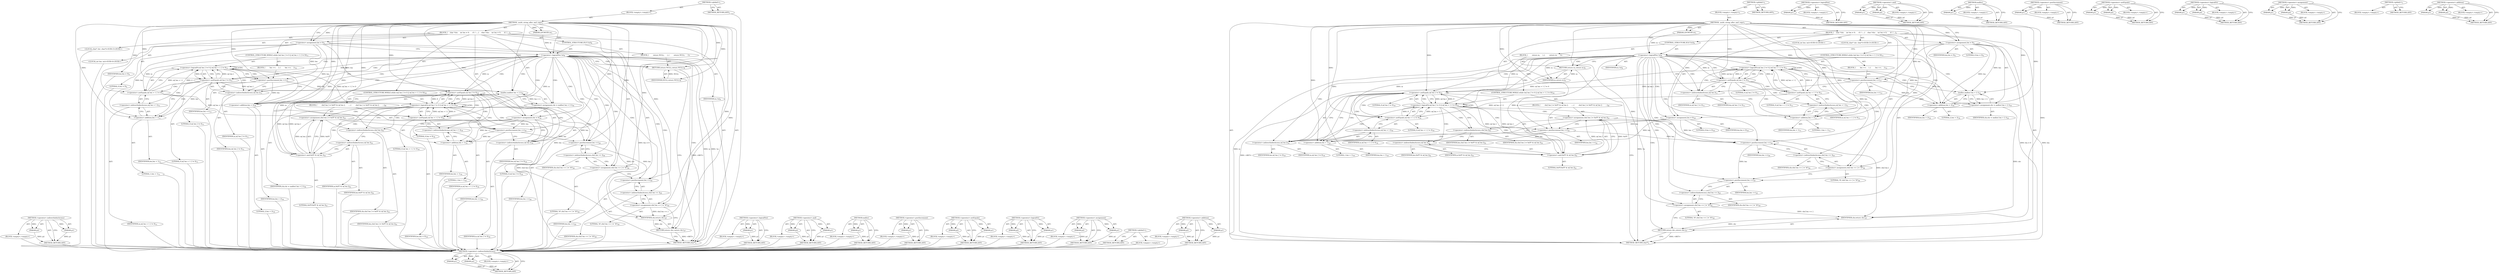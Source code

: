 digraph "&lt;operator&gt;.addition" {
vulnerable_130 [label=<(METHOD,&lt;operator&gt;.indirectIndexAccess)>];
vulnerable_131 [label=<(PARAM,p1)>];
vulnerable_132 [label=<(PARAM,p2)>];
vulnerable_133 [label=<(BLOCK,&lt;empty&gt;,&lt;empty&gt;)>];
vulnerable_134 [label=<(METHOD_RETURN,ANY)>];
vulnerable_6 [label=<(METHOD,&lt;global&gt;)<SUB>1</SUB>>];
vulnerable_7 [label=<(BLOCK,&lt;empty&gt;,&lt;empty&gt;)<SUB>1</SUB>>];
vulnerable_8 [label=<(METHOD,_multi_string_alloc_and_copy)<SUB>1</SUB>>];
vulnerable_9 [label=<(PARAM,LPCWSTR in)<SUB>1</SUB>>];
vulnerable_10 [label=<(BLOCK,{
    char *chr;
    int len = 0;
 
     if ( !...,{
    char *chr;
    int len = 0;
 
     if ( !...)<SUB>2</SUB>>];
vulnerable_11 [label="<(LOCAL,char* chr: char*)<SUB>3</SUB>>"];
vulnerable_12 [label="<(LOCAL,int len: int)<SUB>4</SUB>>"];
vulnerable_13 [label=<(&lt;operator&gt;.assignment,len = 0)<SUB>4</SUB>>];
vulnerable_14 [label=<(IDENTIFIER,len,len = 0)<SUB>4</SUB>>];
vulnerable_15 [label=<(LITERAL,0,len = 0)<SUB>4</SUB>>];
vulnerable_16 [label=<(CONTROL_STRUCTURE,IF,if (!in))<SUB>6</SUB>>];
vulnerable_17 [label=<(&lt;operator&gt;.logicalNot,!in)<SUB>6</SUB>>];
vulnerable_18 [label=<(IDENTIFIER,in,!in)<SUB>6</SUB>>];
vulnerable_19 [label=<(BLOCK,{
        return in;
     },{
        return in;
     })<SUB>7</SUB>>];
vulnerable_20 [label=<(RETURN,return in;,return in;)<SUB>8</SUB>>];
vulnerable_21 [label=<(IDENTIFIER,in,return in;)<SUB>8</SUB>>];
vulnerable_22 [label=<(CONTROL_STRUCTURE,WHILE,while (in[ len ] != 0 || in[ len + 1 ] != 0))<SUB>11</SUB>>];
vulnerable_23 [label=<(&lt;operator&gt;.logicalOr,in[ len ] != 0 || in[ len + 1 ] != 0)<SUB>11</SUB>>];
vulnerable_24 [label=<(&lt;operator&gt;.notEquals,in[ len ] != 0)<SUB>11</SUB>>];
vulnerable_25 [label=<(&lt;operator&gt;.indirectIndexAccess,in[ len ])<SUB>11</SUB>>];
vulnerable_26 [label=<(IDENTIFIER,in,in[ len ] != 0)<SUB>11</SUB>>];
vulnerable_27 [label=<(IDENTIFIER,len,in[ len ] != 0)<SUB>11</SUB>>];
vulnerable_28 [label=<(LITERAL,0,in[ len ] != 0)<SUB>11</SUB>>];
vulnerable_29 [label=<(&lt;operator&gt;.notEquals,in[ len + 1 ] != 0)<SUB>11</SUB>>];
vulnerable_30 [label=<(&lt;operator&gt;.indirectIndexAccess,in[ len + 1 ])<SUB>11</SUB>>];
vulnerable_31 [label=<(IDENTIFIER,in,in[ len + 1 ] != 0)<SUB>11</SUB>>];
vulnerable_32 [label=<(&lt;operator&gt;.addition,len + 1)<SUB>11</SUB>>];
vulnerable_33 [label=<(IDENTIFIER,len,len + 1)<SUB>11</SUB>>];
vulnerable_34 [label=<(LITERAL,1,len + 1)<SUB>11</SUB>>];
vulnerable_35 [label=<(LITERAL,0,in[ len + 1 ] != 0)<SUB>11</SUB>>];
vulnerable_36 [label=<(BLOCK,{
        len ++;
    },{
        len ++;
    })<SUB>12</SUB>>];
vulnerable_37 [label=<(&lt;operator&gt;.postIncrement,len ++)<SUB>13</SUB>>];
vulnerable_38 [label=<(IDENTIFIER,len,len ++)<SUB>13</SUB>>];
vulnerable_39 [label=<(&lt;operator&gt;.assignment,chr = malloc( len + 2 ))<SUB>16</SUB>>];
vulnerable_40 [label=<(IDENTIFIER,chr,chr = malloc( len + 2 ))<SUB>16</SUB>>];
vulnerable_41 [label=<(malloc,malloc( len + 2 ))<SUB>16</SUB>>];
vulnerable_42 [label=<(&lt;operator&gt;.addition,len + 2)<SUB>16</SUB>>];
vulnerable_43 [label=<(IDENTIFIER,len,len + 2)<SUB>16</SUB>>];
vulnerable_44 [label=<(LITERAL,2,len + 2)<SUB>16</SUB>>];
vulnerable_45 [label=<(&lt;operator&gt;.assignment,len = 0)<SUB>18</SUB>>];
vulnerable_46 [label=<(IDENTIFIER,len,len = 0)<SUB>18</SUB>>];
vulnerable_47 [label=<(LITERAL,0,len = 0)<SUB>18</SUB>>];
vulnerable_48 [label=<(CONTROL_STRUCTURE,WHILE,while (in[ len ] != 0 || in[ len + 1 ] != 0))<SUB>19</SUB>>];
vulnerable_49 [label=<(&lt;operator&gt;.logicalOr,in[ len ] != 0 || in[ len + 1 ] != 0)<SUB>19</SUB>>];
vulnerable_50 [label=<(&lt;operator&gt;.notEquals,in[ len ] != 0)<SUB>19</SUB>>];
vulnerable_51 [label=<(&lt;operator&gt;.indirectIndexAccess,in[ len ])<SUB>19</SUB>>];
vulnerable_52 [label=<(IDENTIFIER,in,in[ len ] != 0)<SUB>19</SUB>>];
vulnerable_53 [label=<(IDENTIFIER,len,in[ len ] != 0)<SUB>19</SUB>>];
vulnerable_54 [label=<(LITERAL,0,in[ len ] != 0)<SUB>19</SUB>>];
vulnerable_55 [label=<(&lt;operator&gt;.notEquals,in[ len + 1 ] != 0)<SUB>19</SUB>>];
vulnerable_56 [label=<(&lt;operator&gt;.indirectIndexAccess,in[ len + 1 ])<SUB>19</SUB>>];
vulnerable_57 [label=<(IDENTIFIER,in,in[ len + 1 ] != 0)<SUB>19</SUB>>];
vulnerable_58 [label=<(&lt;operator&gt;.addition,len + 1)<SUB>19</SUB>>];
vulnerable_59 [label=<(IDENTIFIER,len,len + 1)<SUB>19</SUB>>];
vulnerable_60 [label=<(LITERAL,1,len + 1)<SUB>19</SUB>>];
vulnerable_61 [label=<(LITERAL,0,in[ len + 1 ] != 0)<SUB>19</SUB>>];
vulnerable_62 [label=<(BLOCK,{
        chr[ len ] = 0xFF &amp; in[ len ];
      ...,{
        chr[ len ] = 0xFF &amp; in[ len ];
      ...)<SUB>20</SUB>>];
vulnerable_63 [label=<(&lt;operator&gt;.assignment,chr[ len ] = 0xFF &amp; in[ len ])<SUB>21</SUB>>];
vulnerable_64 [label=<(&lt;operator&gt;.indirectIndexAccess,chr[ len ])<SUB>21</SUB>>];
vulnerable_65 [label=<(IDENTIFIER,chr,chr[ len ] = 0xFF &amp; in[ len ])<SUB>21</SUB>>];
vulnerable_66 [label=<(IDENTIFIER,len,chr[ len ] = 0xFF &amp; in[ len ])<SUB>21</SUB>>];
vulnerable_67 [label=<(&lt;operator&gt;.and,0xFF &amp; in[ len ])<SUB>21</SUB>>];
vulnerable_68 [label=<(LITERAL,0xFF,0xFF &amp; in[ len ])<SUB>21</SUB>>];
vulnerable_69 [label=<(&lt;operator&gt;.indirectIndexAccess,in[ len ])<SUB>21</SUB>>];
vulnerable_70 [label=<(IDENTIFIER,in,0xFF &amp; in[ len ])<SUB>21</SUB>>];
vulnerable_71 [label=<(IDENTIFIER,len,0xFF &amp; in[ len ])<SUB>21</SUB>>];
vulnerable_72 [label=<(&lt;operator&gt;.postIncrement,len ++)<SUB>22</SUB>>];
vulnerable_73 [label=<(IDENTIFIER,len,len ++)<SUB>22</SUB>>];
vulnerable_74 [label=<(&lt;operator&gt;.assignment,chr[ len ++ ] = '\0')<SUB>24</SUB>>];
vulnerable_75 [label=<(&lt;operator&gt;.indirectIndexAccess,chr[ len ++ ])<SUB>24</SUB>>];
vulnerable_76 [label=<(IDENTIFIER,chr,chr[ len ++ ] = '\0')<SUB>24</SUB>>];
vulnerable_77 [label=<(&lt;operator&gt;.postIncrement,len ++)<SUB>24</SUB>>];
vulnerable_78 [label=<(IDENTIFIER,len,len ++)<SUB>24</SUB>>];
vulnerable_79 [label=<(LITERAL,'\0',chr[ len ++ ] = '\0')<SUB>24</SUB>>];
vulnerable_80 [label=<(&lt;operator&gt;.assignment,chr[ len ++ ] = '\0')<SUB>25</SUB>>];
vulnerable_81 [label=<(&lt;operator&gt;.indirectIndexAccess,chr[ len ++ ])<SUB>25</SUB>>];
vulnerable_82 [label=<(IDENTIFIER,chr,chr[ len ++ ] = '\0')<SUB>25</SUB>>];
vulnerable_83 [label=<(&lt;operator&gt;.postIncrement,len ++)<SUB>25</SUB>>];
vulnerable_84 [label=<(IDENTIFIER,len,len ++)<SUB>25</SUB>>];
vulnerable_85 [label=<(LITERAL,'\0',chr[ len ++ ] = '\0')<SUB>25</SUB>>];
vulnerable_86 [label=<(RETURN,return chr;,return chr;)<SUB>27</SUB>>];
vulnerable_87 [label=<(IDENTIFIER,chr,return chr;)<SUB>27</SUB>>];
vulnerable_88 [label=<(METHOD_RETURN,char*)<SUB>1</SUB>>];
vulnerable_90 [label=<(METHOD_RETURN,ANY)<SUB>1</SUB>>];
vulnerable_116 [label=<(METHOD,&lt;operator&gt;.logicalNot)>];
vulnerable_117 [label=<(PARAM,p1)>];
vulnerable_118 [label=<(BLOCK,&lt;empty&gt;,&lt;empty&gt;)>];
vulnerable_119 [label=<(METHOD_RETURN,ANY)>];
vulnerable_148 [label=<(METHOD,&lt;operator&gt;.and)>];
vulnerable_149 [label=<(PARAM,p1)>];
vulnerable_150 [label=<(PARAM,p2)>];
vulnerable_151 [label=<(BLOCK,&lt;empty&gt;,&lt;empty&gt;)>];
vulnerable_152 [label=<(METHOD_RETURN,ANY)>];
vulnerable_144 [label=<(METHOD,malloc)>];
vulnerable_145 [label=<(PARAM,p1)>];
vulnerable_146 [label=<(BLOCK,&lt;empty&gt;,&lt;empty&gt;)>];
vulnerable_147 [label=<(METHOD_RETURN,ANY)>];
vulnerable_140 [label=<(METHOD,&lt;operator&gt;.postIncrement)>];
vulnerable_141 [label=<(PARAM,p1)>];
vulnerable_142 [label=<(BLOCK,&lt;empty&gt;,&lt;empty&gt;)>];
vulnerable_143 [label=<(METHOD_RETURN,ANY)>];
vulnerable_125 [label=<(METHOD,&lt;operator&gt;.notEquals)>];
vulnerable_126 [label=<(PARAM,p1)>];
vulnerable_127 [label=<(PARAM,p2)>];
vulnerable_128 [label=<(BLOCK,&lt;empty&gt;,&lt;empty&gt;)>];
vulnerable_129 [label=<(METHOD_RETURN,ANY)>];
vulnerable_120 [label=<(METHOD,&lt;operator&gt;.logicalOr)>];
vulnerable_121 [label=<(PARAM,p1)>];
vulnerable_122 [label=<(PARAM,p2)>];
vulnerable_123 [label=<(BLOCK,&lt;empty&gt;,&lt;empty&gt;)>];
vulnerable_124 [label=<(METHOD_RETURN,ANY)>];
vulnerable_111 [label=<(METHOD,&lt;operator&gt;.assignment)>];
vulnerable_112 [label=<(PARAM,p1)>];
vulnerable_113 [label=<(PARAM,p2)>];
vulnerable_114 [label=<(BLOCK,&lt;empty&gt;,&lt;empty&gt;)>];
vulnerable_115 [label=<(METHOD_RETURN,ANY)>];
vulnerable_105 [label=<(METHOD,&lt;global&gt;)<SUB>1</SUB>>];
vulnerable_106 [label=<(BLOCK,&lt;empty&gt;,&lt;empty&gt;)>];
vulnerable_107 [label=<(METHOD_RETURN,ANY)>];
vulnerable_135 [label=<(METHOD,&lt;operator&gt;.addition)>];
vulnerable_136 [label=<(PARAM,p1)>];
vulnerable_137 [label=<(PARAM,p2)>];
vulnerable_138 [label=<(BLOCK,&lt;empty&gt;,&lt;empty&gt;)>];
vulnerable_139 [label=<(METHOD_RETURN,ANY)>];
fixed_130 [label=<(METHOD,&lt;operator&gt;.indirectIndexAccess)>];
fixed_131 [label=<(PARAM,p1)>];
fixed_132 [label=<(PARAM,p2)>];
fixed_133 [label=<(BLOCK,&lt;empty&gt;,&lt;empty&gt;)>];
fixed_134 [label=<(METHOD_RETURN,ANY)>];
fixed_6 [label=<(METHOD,&lt;global&gt;)<SUB>1</SUB>>];
fixed_7 [label=<(BLOCK,&lt;empty&gt;,&lt;empty&gt;)<SUB>1</SUB>>];
fixed_8 [label=<(METHOD,_multi_string_alloc_and_copy)<SUB>1</SUB>>];
fixed_9 [label=<(PARAM,LPCWSTR in)<SUB>1</SUB>>];
fixed_10 [label=<(BLOCK,{
    char *chr;
    int len = 0;
 
     if ( !...,{
    char *chr;
    int len = 0;
 
     if ( !...)<SUB>2</SUB>>];
fixed_11 [label="<(LOCAL,char* chr: char*)<SUB>3</SUB>>"];
fixed_12 [label="<(LOCAL,int len: int)<SUB>4</SUB>>"];
fixed_13 [label=<(&lt;operator&gt;.assignment,len = 0)<SUB>4</SUB>>];
fixed_14 [label=<(IDENTIFIER,len,len = 0)<SUB>4</SUB>>];
fixed_15 [label=<(LITERAL,0,len = 0)<SUB>4</SUB>>];
fixed_16 [label=<(CONTROL_STRUCTURE,IF,if (!in))<SUB>6</SUB>>];
fixed_17 [label=<(&lt;operator&gt;.logicalNot,!in)<SUB>6</SUB>>];
fixed_18 [label=<(IDENTIFIER,in,!in)<SUB>6</SUB>>];
fixed_19 [label=<(BLOCK,{
        return NULL;
     },{
        return NULL;
     })<SUB>7</SUB>>];
fixed_20 [label=<(RETURN,return NULL;,return NULL;)<SUB>8</SUB>>];
fixed_21 [label=<(IDENTIFIER,NULL,return NULL;)<SUB>8</SUB>>];
fixed_22 [label=<(CONTROL_STRUCTURE,WHILE,while (in[ len ] != 0 || in[ len + 1 ] != 0))<SUB>11</SUB>>];
fixed_23 [label=<(&lt;operator&gt;.logicalOr,in[ len ] != 0 || in[ len + 1 ] != 0)<SUB>11</SUB>>];
fixed_24 [label=<(&lt;operator&gt;.notEquals,in[ len ] != 0)<SUB>11</SUB>>];
fixed_25 [label=<(&lt;operator&gt;.indirectIndexAccess,in[ len ])<SUB>11</SUB>>];
fixed_26 [label=<(IDENTIFIER,in,in[ len ] != 0)<SUB>11</SUB>>];
fixed_27 [label=<(IDENTIFIER,len,in[ len ] != 0)<SUB>11</SUB>>];
fixed_28 [label=<(LITERAL,0,in[ len ] != 0)<SUB>11</SUB>>];
fixed_29 [label=<(&lt;operator&gt;.notEquals,in[ len + 1 ] != 0)<SUB>11</SUB>>];
fixed_30 [label=<(&lt;operator&gt;.indirectIndexAccess,in[ len + 1 ])<SUB>11</SUB>>];
fixed_31 [label=<(IDENTIFIER,in,in[ len + 1 ] != 0)<SUB>11</SUB>>];
fixed_32 [label=<(&lt;operator&gt;.addition,len + 1)<SUB>11</SUB>>];
fixed_33 [label=<(IDENTIFIER,len,len + 1)<SUB>11</SUB>>];
fixed_34 [label=<(LITERAL,1,len + 1)<SUB>11</SUB>>];
fixed_35 [label=<(LITERAL,0,in[ len + 1 ] != 0)<SUB>11</SUB>>];
fixed_36 [label=<(BLOCK,{
        len ++;
    },{
        len ++;
    })<SUB>12</SUB>>];
fixed_37 [label=<(&lt;operator&gt;.postIncrement,len ++)<SUB>13</SUB>>];
fixed_38 [label=<(IDENTIFIER,len,len ++)<SUB>13</SUB>>];
fixed_39 [label=<(&lt;operator&gt;.assignment,chr = malloc( len + 2 ))<SUB>16</SUB>>];
fixed_40 [label=<(IDENTIFIER,chr,chr = malloc( len + 2 ))<SUB>16</SUB>>];
fixed_41 [label=<(malloc,malloc( len + 2 ))<SUB>16</SUB>>];
fixed_42 [label=<(&lt;operator&gt;.addition,len + 2)<SUB>16</SUB>>];
fixed_43 [label=<(IDENTIFIER,len,len + 2)<SUB>16</SUB>>];
fixed_44 [label=<(LITERAL,2,len + 2)<SUB>16</SUB>>];
fixed_45 [label=<(&lt;operator&gt;.assignment,len = 0)<SUB>18</SUB>>];
fixed_46 [label=<(IDENTIFIER,len,len = 0)<SUB>18</SUB>>];
fixed_47 [label=<(LITERAL,0,len = 0)<SUB>18</SUB>>];
fixed_48 [label=<(CONTROL_STRUCTURE,WHILE,while (in[ len ] != 0 || in[ len + 1 ] != 0))<SUB>19</SUB>>];
fixed_49 [label=<(&lt;operator&gt;.logicalOr,in[ len ] != 0 || in[ len + 1 ] != 0)<SUB>19</SUB>>];
fixed_50 [label=<(&lt;operator&gt;.notEquals,in[ len ] != 0)<SUB>19</SUB>>];
fixed_51 [label=<(&lt;operator&gt;.indirectIndexAccess,in[ len ])<SUB>19</SUB>>];
fixed_52 [label=<(IDENTIFIER,in,in[ len ] != 0)<SUB>19</SUB>>];
fixed_53 [label=<(IDENTIFIER,len,in[ len ] != 0)<SUB>19</SUB>>];
fixed_54 [label=<(LITERAL,0,in[ len ] != 0)<SUB>19</SUB>>];
fixed_55 [label=<(&lt;operator&gt;.notEquals,in[ len + 1 ] != 0)<SUB>19</SUB>>];
fixed_56 [label=<(&lt;operator&gt;.indirectIndexAccess,in[ len + 1 ])<SUB>19</SUB>>];
fixed_57 [label=<(IDENTIFIER,in,in[ len + 1 ] != 0)<SUB>19</SUB>>];
fixed_58 [label=<(&lt;operator&gt;.addition,len + 1)<SUB>19</SUB>>];
fixed_59 [label=<(IDENTIFIER,len,len + 1)<SUB>19</SUB>>];
fixed_60 [label=<(LITERAL,1,len + 1)<SUB>19</SUB>>];
fixed_61 [label=<(LITERAL,0,in[ len + 1 ] != 0)<SUB>19</SUB>>];
fixed_62 [label=<(BLOCK,{
        chr[ len ] = 0xFF &amp; in[ len ];
      ...,{
        chr[ len ] = 0xFF &amp; in[ len ];
      ...)<SUB>20</SUB>>];
fixed_63 [label=<(&lt;operator&gt;.assignment,chr[ len ] = 0xFF &amp; in[ len ])<SUB>21</SUB>>];
fixed_64 [label=<(&lt;operator&gt;.indirectIndexAccess,chr[ len ])<SUB>21</SUB>>];
fixed_65 [label=<(IDENTIFIER,chr,chr[ len ] = 0xFF &amp; in[ len ])<SUB>21</SUB>>];
fixed_66 [label=<(IDENTIFIER,len,chr[ len ] = 0xFF &amp; in[ len ])<SUB>21</SUB>>];
fixed_67 [label=<(&lt;operator&gt;.and,0xFF &amp; in[ len ])<SUB>21</SUB>>];
fixed_68 [label=<(LITERAL,0xFF,0xFF &amp; in[ len ])<SUB>21</SUB>>];
fixed_69 [label=<(&lt;operator&gt;.indirectIndexAccess,in[ len ])<SUB>21</SUB>>];
fixed_70 [label=<(IDENTIFIER,in,0xFF &amp; in[ len ])<SUB>21</SUB>>];
fixed_71 [label=<(IDENTIFIER,len,0xFF &amp; in[ len ])<SUB>21</SUB>>];
fixed_72 [label=<(&lt;operator&gt;.postIncrement,len ++)<SUB>22</SUB>>];
fixed_73 [label=<(IDENTIFIER,len,len ++)<SUB>22</SUB>>];
fixed_74 [label=<(&lt;operator&gt;.assignment,chr[ len ++ ] = '\0')<SUB>24</SUB>>];
fixed_75 [label=<(&lt;operator&gt;.indirectIndexAccess,chr[ len ++ ])<SUB>24</SUB>>];
fixed_76 [label=<(IDENTIFIER,chr,chr[ len ++ ] = '\0')<SUB>24</SUB>>];
fixed_77 [label=<(&lt;operator&gt;.postIncrement,len ++)<SUB>24</SUB>>];
fixed_78 [label=<(IDENTIFIER,len,len ++)<SUB>24</SUB>>];
fixed_79 [label=<(LITERAL,'\0',chr[ len ++ ] = '\0')<SUB>24</SUB>>];
fixed_80 [label=<(&lt;operator&gt;.assignment,chr[ len ++ ] = '\0')<SUB>25</SUB>>];
fixed_81 [label=<(&lt;operator&gt;.indirectIndexAccess,chr[ len ++ ])<SUB>25</SUB>>];
fixed_82 [label=<(IDENTIFIER,chr,chr[ len ++ ] = '\0')<SUB>25</SUB>>];
fixed_83 [label=<(&lt;operator&gt;.postIncrement,len ++)<SUB>25</SUB>>];
fixed_84 [label=<(IDENTIFIER,len,len ++)<SUB>25</SUB>>];
fixed_85 [label=<(LITERAL,'\0',chr[ len ++ ] = '\0')<SUB>25</SUB>>];
fixed_86 [label=<(RETURN,return chr;,return chr;)<SUB>27</SUB>>];
fixed_87 [label=<(IDENTIFIER,chr,return chr;)<SUB>27</SUB>>];
fixed_88 [label=<(METHOD_RETURN,char*)<SUB>1</SUB>>];
fixed_90 [label=<(METHOD_RETURN,ANY)<SUB>1</SUB>>];
fixed_116 [label=<(METHOD,&lt;operator&gt;.logicalNot)>];
fixed_117 [label=<(PARAM,p1)>];
fixed_118 [label=<(BLOCK,&lt;empty&gt;,&lt;empty&gt;)>];
fixed_119 [label=<(METHOD_RETURN,ANY)>];
fixed_148 [label=<(METHOD,&lt;operator&gt;.and)>];
fixed_149 [label=<(PARAM,p1)>];
fixed_150 [label=<(PARAM,p2)>];
fixed_151 [label=<(BLOCK,&lt;empty&gt;,&lt;empty&gt;)>];
fixed_152 [label=<(METHOD_RETURN,ANY)>];
fixed_144 [label=<(METHOD,malloc)>];
fixed_145 [label=<(PARAM,p1)>];
fixed_146 [label=<(BLOCK,&lt;empty&gt;,&lt;empty&gt;)>];
fixed_147 [label=<(METHOD_RETURN,ANY)>];
fixed_140 [label=<(METHOD,&lt;operator&gt;.postIncrement)>];
fixed_141 [label=<(PARAM,p1)>];
fixed_142 [label=<(BLOCK,&lt;empty&gt;,&lt;empty&gt;)>];
fixed_143 [label=<(METHOD_RETURN,ANY)>];
fixed_125 [label=<(METHOD,&lt;operator&gt;.notEquals)>];
fixed_126 [label=<(PARAM,p1)>];
fixed_127 [label=<(PARAM,p2)>];
fixed_128 [label=<(BLOCK,&lt;empty&gt;,&lt;empty&gt;)>];
fixed_129 [label=<(METHOD_RETURN,ANY)>];
fixed_120 [label=<(METHOD,&lt;operator&gt;.logicalOr)>];
fixed_121 [label=<(PARAM,p1)>];
fixed_122 [label=<(PARAM,p2)>];
fixed_123 [label=<(BLOCK,&lt;empty&gt;,&lt;empty&gt;)>];
fixed_124 [label=<(METHOD_RETURN,ANY)>];
fixed_111 [label=<(METHOD,&lt;operator&gt;.assignment)>];
fixed_112 [label=<(PARAM,p1)>];
fixed_113 [label=<(PARAM,p2)>];
fixed_114 [label=<(BLOCK,&lt;empty&gt;,&lt;empty&gt;)>];
fixed_115 [label=<(METHOD_RETURN,ANY)>];
fixed_105 [label=<(METHOD,&lt;global&gt;)<SUB>1</SUB>>];
fixed_106 [label=<(BLOCK,&lt;empty&gt;,&lt;empty&gt;)>];
fixed_107 [label=<(METHOD_RETURN,ANY)>];
fixed_135 [label=<(METHOD,&lt;operator&gt;.addition)>];
fixed_136 [label=<(PARAM,p1)>];
fixed_137 [label=<(PARAM,p2)>];
fixed_138 [label=<(BLOCK,&lt;empty&gt;,&lt;empty&gt;)>];
fixed_139 [label=<(METHOD_RETURN,ANY)>];
vulnerable_130 -> vulnerable_131  [key=0, label="AST: "];
vulnerable_130 -> vulnerable_131  [key=1, label="DDG: "];
vulnerable_130 -> vulnerable_133  [key=0, label="AST: "];
vulnerable_130 -> vulnerable_132  [key=0, label="AST: "];
vulnerable_130 -> vulnerable_132  [key=1, label="DDG: "];
vulnerable_130 -> vulnerable_134  [key=0, label="AST: "];
vulnerable_130 -> vulnerable_134  [key=1, label="CFG: "];
vulnerable_131 -> vulnerable_134  [key=0, label="DDG: p1"];
vulnerable_132 -> vulnerable_134  [key=0, label="DDG: p2"];
vulnerable_6 -> vulnerable_7  [key=0, label="AST: "];
vulnerable_6 -> vulnerable_90  [key=0, label="AST: "];
vulnerable_6 -> vulnerable_90  [key=1, label="CFG: "];
vulnerable_7 -> vulnerable_8  [key=0, label="AST: "];
vulnerable_8 -> vulnerable_9  [key=0, label="AST: "];
vulnerable_8 -> vulnerable_9  [key=1, label="DDG: "];
vulnerable_8 -> vulnerable_10  [key=0, label="AST: "];
vulnerable_8 -> vulnerable_88  [key=0, label="AST: "];
vulnerable_8 -> vulnerable_13  [key=0, label="CFG: "];
vulnerable_8 -> vulnerable_13  [key=1, label="DDG: "];
vulnerable_8 -> vulnerable_45  [key=0, label="DDG: "];
vulnerable_8 -> vulnerable_74  [key=0, label="DDG: "];
vulnerable_8 -> vulnerable_80  [key=0, label="DDG: "];
vulnerable_8 -> vulnerable_87  [key=0, label="DDG: "];
vulnerable_8 -> vulnerable_17  [key=0, label="DDG: "];
vulnerable_8 -> vulnerable_41  [key=0, label="DDG: "];
vulnerable_8 -> vulnerable_21  [key=0, label="DDG: "];
vulnerable_8 -> vulnerable_24  [key=0, label="DDG: "];
vulnerable_8 -> vulnerable_29  [key=0, label="DDG: "];
vulnerable_8 -> vulnerable_37  [key=0, label="DDG: "];
vulnerable_8 -> vulnerable_42  [key=0, label="DDG: "];
vulnerable_8 -> vulnerable_50  [key=0, label="DDG: "];
vulnerable_8 -> vulnerable_55  [key=0, label="DDG: "];
vulnerable_8 -> vulnerable_72  [key=0, label="DDG: "];
vulnerable_8 -> vulnerable_77  [key=0, label="DDG: "];
vulnerable_8 -> vulnerable_83  [key=0, label="DDG: "];
vulnerable_8 -> vulnerable_67  [key=0, label="DDG: "];
vulnerable_8 -> vulnerable_32  [key=0, label="DDG: "];
vulnerable_8 -> vulnerable_58  [key=0, label="DDG: "];
vulnerable_9 -> vulnerable_17  [key=0, label="DDG: in"];
vulnerable_10 -> vulnerable_11  [key=0, label="AST: "];
vulnerable_10 -> vulnerable_12  [key=0, label="AST: "];
vulnerable_10 -> vulnerable_13  [key=0, label="AST: "];
vulnerable_10 -> vulnerable_16  [key=0, label="AST: "];
vulnerable_10 -> vulnerable_22  [key=0, label="AST: "];
vulnerable_10 -> vulnerable_39  [key=0, label="AST: "];
vulnerable_10 -> vulnerable_45  [key=0, label="AST: "];
vulnerable_10 -> vulnerable_48  [key=0, label="AST: "];
vulnerable_10 -> vulnerable_74  [key=0, label="AST: "];
vulnerable_10 -> vulnerable_80  [key=0, label="AST: "];
vulnerable_10 -> vulnerable_86  [key=0, label="AST: "];
vulnerable_13 -> vulnerable_14  [key=0, label="AST: "];
vulnerable_13 -> vulnerable_15  [key=0, label="AST: "];
vulnerable_13 -> vulnerable_17  [key=0, label="CFG: "];
vulnerable_13 -> vulnerable_88  [key=0, label="DDG: len"];
vulnerable_13 -> vulnerable_88  [key=1, label="DDG: len = 0"];
vulnerable_13 -> vulnerable_41  [key=0, label="DDG: len"];
vulnerable_13 -> vulnerable_37  [key=0, label="DDG: len"];
vulnerable_13 -> vulnerable_42  [key=0, label="DDG: len"];
vulnerable_13 -> vulnerable_32  [key=0, label="DDG: len"];
vulnerable_16 -> vulnerable_17  [key=0, label="AST: "];
vulnerable_16 -> vulnerable_19  [key=0, label="AST: "];
vulnerable_17 -> vulnerable_18  [key=0, label="AST: "];
vulnerable_17 -> vulnerable_20  [key=0, label="CFG: "];
vulnerable_17 -> vulnerable_20  [key=1, label="CDG: "];
vulnerable_17 -> vulnerable_25  [key=0, label="CFG: "];
vulnerable_17 -> vulnerable_25  [key=1, label="CDG: "];
vulnerable_17 -> vulnerable_88  [key=0, label="DDG: in"];
vulnerable_17 -> vulnerable_88  [key=1, label="DDG: !in"];
vulnerable_17 -> vulnerable_21  [key=0, label="DDG: in"];
vulnerable_17 -> vulnerable_24  [key=0, label="DDG: in"];
vulnerable_17 -> vulnerable_24  [key=1, label="CDG: "];
vulnerable_17 -> vulnerable_29  [key=0, label="DDG: in"];
vulnerable_17 -> vulnerable_50  [key=0, label="DDG: in"];
vulnerable_17 -> vulnerable_50  [key=1, label="CDG: "];
vulnerable_17 -> vulnerable_55  [key=0, label="DDG: in"];
vulnerable_17 -> vulnerable_67  [key=0, label="DDG: in"];
vulnerable_17 -> vulnerable_49  [key=0, label="CDG: "];
vulnerable_17 -> vulnerable_77  [key=0, label="CDG: "];
vulnerable_17 -> vulnerable_42  [key=0, label="CDG: "];
vulnerable_17 -> vulnerable_51  [key=0, label="CDG: "];
vulnerable_17 -> vulnerable_75  [key=0, label="CDG: "];
vulnerable_17 -> vulnerable_81  [key=0, label="CDG: "];
vulnerable_17 -> vulnerable_74  [key=0, label="CDG: "];
vulnerable_17 -> vulnerable_45  [key=0, label="CDG: "];
vulnerable_17 -> vulnerable_80  [key=0, label="CDG: "];
vulnerable_17 -> vulnerable_23  [key=0, label="CDG: "];
vulnerable_17 -> vulnerable_83  [key=0, label="CDG: "];
vulnerable_17 -> vulnerable_41  [key=0, label="CDG: "];
vulnerable_17 -> vulnerable_39  [key=0, label="CDG: "];
vulnerable_17 -> vulnerable_86  [key=0, label="CDG: "];
vulnerable_19 -> vulnerable_20  [key=0, label="AST: "];
vulnerable_20 -> vulnerable_21  [key=0, label="AST: "];
vulnerable_20 -> vulnerable_88  [key=0, label="CFG: "];
vulnerable_20 -> vulnerable_88  [key=1, label="DDG: &lt;RET&gt;"];
vulnerable_21 -> vulnerable_20  [key=0, label="DDG: in"];
vulnerable_22 -> vulnerable_23  [key=0, label="AST: "];
vulnerable_22 -> vulnerable_36  [key=0, label="AST: "];
vulnerable_23 -> vulnerable_24  [key=0, label="AST: "];
vulnerable_23 -> vulnerable_24  [key=1, label="CDG: "];
vulnerable_23 -> vulnerable_29  [key=0, label="AST: "];
vulnerable_23 -> vulnerable_37  [key=0, label="CFG: "];
vulnerable_23 -> vulnerable_37  [key=1, label="CDG: "];
vulnerable_23 -> vulnerable_42  [key=0, label="CFG: "];
vulnerable_23 -> vulnerable_49  [key=0, label="DDG: in[ len + 1 ] != 0"];
vulnerable_23 -> vulnerable_25  [key=0, label="CDG: "];
vulnerable_23 -> vulnerable_23  [key=0, label="CDG: "];
vulnerable_24 -> vulnerable_25  [key=0, label="AST: "];
vulnerable_24 -> vulnerable_28  [key=0, label="AST: "];
vulnerable_24 -> vulnerable_23  [key=0, label="CFG: "];
vulnerable_24 -> vulnerable_23  [key=1, label="DDG: in[ len ]"];
vulnerable_24 -> vulnerable_23  [key=2, label="DDG: 0"];
vulnerable_24 -> vulnerable_32  [key=0, label="CFG: "];
vulnerable_24 -> vulnerable_32  [key=1, label="CDG: "];
vulnerable_24 -> vulnerable_50  [key=0, label="DDG: in[ len ]"];
vulnerable_24 -> vulnerable_30  [key=0, label="CDG: "];
vulnerable_24 -> vulnerable_29  [key=0, label="CDG: "];
vulnerable_25 -> vulnerable_26  [key=0, label="AST: "];
vulnerable_25 -> vulnerable_27  [key=0, label="AST: "];
vulnerable_25 -> vulnerable_24  [key=0, label="CFG: "];
vulnerable_29 -> vulnerable_30  [key=0, label="AST: "];
vulnerable_29 -> vulnerable_35  [key=0, label="AST: "];
vulnerable_29 -> vulnerable_23  [key=0, label="CFG: "];
vulnerable_29 -> vulnerable_23  [key=1, label="DDG: in[ len + 1 ]"];
vulnerable_29 -> vulnerable_23  [key=2, label="DDG: 0"];
vulnerable_29 -> vulnerable_55  [key=0, label="DDG: in[ len + 1 ]"];
vulnerable_30 -> vulnerable_31  [key=0, label="AST: "];
vulnerable_30 -> vulnerable_32  [key=0, label="AST: "];
vulnerable_30 -> vulnerable_29  [key=0, label="CFG: "];
vulnerable_32 -> vulnerable_33  [key=0, label="AST: "];
vulnerable_32 -> vulnerable_34  [key=0, label="AST: "];
vulnerable_32 -> vulnerable_30  [key=0, label="CFG: "];
vulnerable_36 -> vulnerable_37  [key=0, label="AST: "];
vulnerable_37 -> vulnerable_38  [key=0, label="AST: "];
vulnerable_37 -> vulnerable_25  [key=0, label="CFG: "];
vulnerable_37 -> vulnerable_41  [key=0, label="DDG: len"];
vulnerable_37 -> vulnerable_42  [key=0, label="DDG: len"];
vulnerable_37 -> vulnerable_32  [key=0, label="DDG: len"];
vulnerable_39 -> vulnerable_40  [key=0, label="AST: "];
vulnerable_39 -> vulnerable_41  [key=0, label="AST: "];
vulnerable_39 -> vulnerable_45  [key=0, label="CFG: "];
vulnerable_39 -> vulnerable_87  [key=0, label="DDG: chr"];
vulnerable_41 -> vulnerable_42  [key=0, label="AST: "];
vulnerable_41 -> vulnerable_39  [key=0, label="CFG: "];
vulnerable_41 -> vulnerable_39  [key=1, label="DDG: len + 2"];
vulnerable_42 -> vulnerable_43  [key=0, label="AST: "];
vulnerable_42 -> vulnerable_44  [key=0, label="AST: "];
vulnerable_42 -> vulnerable_41  [key=0, label="CFG: "];
vulnerable_45 -> vulnerable_46  [key=0, label="AST: "];
vulnerable_45 -> vulnerable_47  [key=0, label="AST: "];
vulnerable_45 -> vulnerable_51  [key=0, label="CFG: "];
vulnerable_45 -> vulnerable_72  [key=0, label="DDG: len"];
vulnerable_45 -> vulnerable_77  [key=0, label="DDG: len"];
vulnerable_45 -> vulnerable_58  [key=0, label="DDG: len"];
vulnerable_48 -> vulnerable_49  [key=0, label="AST: "];
vulnerable_48 -> vulnerable_62  [key=0, label="AST: "];
vulnerable_49 -> vulnerable_50  [key=0, label="AST: "];
vulnerable_49 -> vulnerable_50  [key=1, label="CDG: "];
vulnerable_49 -> vulnerable_55  [key=0, label="AST: "];
vulnerable_49 -> vulnerable_64  [key=0, label="CFG: "];
vulnerable_49 -> vulnerable_64  [key=1, label="CDG: "];
vulnerable_49 -> vulnerable_77  [key=0, label="CFG: "];
vulnerable_49 -> vulnerable_49  [key=0, label="CDG: "];
vulnerable_49 -> vulnerable_51  [key=0, label="CDG: "];
vulnerable_49 -> vulnerable_72  [key=0, label="CDG: "];
vulnerable_49 -> vulnerable_69  [key=0, label="CDG: "];
vulnerable_49 -> vulnerable_67  [key=0, label="CDG: "];
vulnerable_49 -> vulnerable_63  [key=0, label="CDG: "];
vulnerable_50 -> vulnerable_51  [key=0, label="AST: "];
vulnerable_50 -> vulnerable_54  [key=0, label="AST: "];
vulnerable_50 -> vulnerable_49  [key=0, label="CFG: "];
vulnerable_50 -> vulnerable_49  [key=1, label="DDG: in[ len ]"];
vulnerable_50 -> vulnerable_49  [key=2, label="DDG: 0"];
vulnerable_50 -> vulnerable_58  [key=0, label="CFG: "];
vulnerable_50 -> vulnerable_58  [key=1, label="CDG: "];
vulnerable_50 -> vulnerable_67  [key=0, label="DDG: in[ len ]"];
vulnerable_50 -> vulnerable_56  [key=0, label="CDG: "];
vulnerable_50 -> vulnerable_55  [key=0, label="CDG: "];
vulnerable_51 -> vulnerable_52  [key=0, label="AST: "];
vulnerable_51 -> vulnerable_53  [key=0, label="AST: "];
vulnerable_51 -> vulnerable_50  [key=0, label="CFG: "];
vulnerable_55 -> vulnerable_56  [key=0, label="AST: "];
vulnerable_55 -> vulnerable_61  [key=0, label="AST: "];
vulnerable_55 -> vulnerable_49  [key=0, label="CFG: "];
vulnerable_55 -> vulnerable_49  [key=1, label="DDG: in[ len + 1 ]"];
vulnerable_55 -> vulnerable_49  [key=2, label="DDG: 0"];
vulnerable_56 -> vulnerable_57  [key=0, label="AST: "];
vulnerable_56 -> vulnerable_58  [key=0, label="AST: "];
vulnerable_56 -> vulnerable_55  [key=0, label="CFG: "];
vulnerable_58 -> vulnerable_59  [key=0, label="AST: "];
vulnerable_58 -> vulnerable_60  [key=0, label="AST: "];
vulnerable_58 -> vulnerable_56  [key=0, label="CFG: "];
vulnerable_62 -> vulnerable_63  [key=0, label="AST: "];
vulnerable_62 -> vulnerable_72  [key=0, label="AST: "];
vulnerable_63 -> vulnerable_64  [key=0, label="AST: "];
vulnerable_63 -> vulnerable_67  [key=0, label="AST: "];
vulnerable_63 -> vulnerable_72  [key=0, label="CFG: "];
vulnerable_63 -> vulnerable_87  [key=0, label="DDG: chr[ len ]"];
vulnerable_64 -> vulnerable_65  [key=0, label="AST: "];
vulnerable_64 -> vulnerable_66  [key=0, label="AST: "];
vulnerable_64 -> vulnerable_69  [key=0, label="CFG: "];
vulnerable_67 -> vulnerable_68  [key=0, label="AST: "];
vulnerable_67 -> vulnerable_69  [key=0, label="AST: "];
vulnerable_67 -> vulnerable_63  [key=0, label="CFG: "];
vulnerable_67 -> vulnerable_63  [key=1, label="DDG: 0xFF"];
vulnerable_67 -> vulnerable_63  [key=2, label="DDG: in[ len ]"];
vulnerable_67 -> vulnerable_50  [key=0, label="DDG: in[ len ]"];
vulnerable_69 -> vulnerable_70  [key=0, label="AST: "];
vulnerable_69 -> vulnerable_71  [key=0, label="AST: "];
vulnerable_69 -> vulnerable_67  [key=0, label="CFG: "];
vulnerable_72 -> vulnerable_73  [key=0, label="AST: "];
vulnerable_72 -> vulnerable_51  [key=0, label="CFG: "];
vulnerable_72 -> vulnerable_77  [key=0, label="DDG: len"];
vulnerable_72 -> vulnerable_58  [key=0, label="DDG: len"];
vulnerable_74 -> vulnerable_75  [key=0, label="AST: "];
vulnerable_74 -> vulnerable_79  [key=0, label="AST: "];
vulnerable_74 -> vulnerable_83  [key=0, label="CFG: "];
vulnerable_75 -> vulnerable_76  [key=0, label="AST: "];
vulnerable_75 -> vulnerable_77  [key=0, label="AST: "];
vulnerable_75 -> vulnerable_74  [key=0, label="CFG: "];
vulnerable_77 -> vulnerable_78  [key=0, label="AST: "];
vulnerable_77 -> vulnerable_75  [key=0, label="CFG: "];
vulnerable_77 -> vulnerable_83  [key=0, label="DDG: len"];
vulnerable_80 -> vulnerable_81  [key=0, label="AST: "];
vulnerable_80 -> vulnerable_85  [key=0, label="AST: "];
vulnerable_80 -> vulnerable_86  [key=0, label="CFG: "];
vulnerable_80 -> vulnerable_87  [key=0, label="DDG: chr[ len ++ ]"];
vulnerable_81 -> vulnerable_82  [key=0, label="AST: "];
vulnerable_81 -> vulnerable_83  [key=0, label="AST: "];
vulnerable_81 -> vulnerable_80  [key=0, label="CFG: "];
vulnerable_83 -> vulnerable_84  [key=0, label="AST: "];
vulnerable_83 -> vulnerable_81  [key=0, label="CFG: "];
vulnerable_86 -> vulnerable_87  [key=0, label="AST: "];
vulnerable_86 -> vulnerable_88  [key=0, label="CFG: "];
vulnerable_86 -> vulnerable_88  [key=1, label="DDG: &lt;RET&gt;"];
vulnerable_87 -> vulnerable_86  [key=0, label="DDG: chr"];
vulnerable_116 -> vulnerable_117  [key=0, label="AST: "];
vulnerable_116 -> vulnerable_117  [key=1, label="DDG: "];
vulnerable_116 -> vulnerable_118  [key=0, label="AST: "];
vulnerable_116 -> vulnerable_119  [key=0, label="AST: "];
vulnerable_116 -> vulnerable_119  [key=1, label="CFG: "];
vulnerable_117 -> vulnerable_119  [key=0, label="DDG: p1"];
vulnerable_148 -> vulnerable_149  [key=0, label="AST: "];
vulnerable_148 -> vulnerable_149  [key=1, label="DDG: "];
vulnerable_148 -> vulnerable_151  [key=0, label="AST: "];
vulnerable_148 -> vulnerable_150  [key=0, label="AST: "];
vulnerable_148 -> vulnerable_150  [key=1, label="DDG: "];
vulnerable_148 -> vulnerable_152  [key=0, label="AST: "];
vulnerable_148 -> vulnerable_152  [key=1, label="CFG: "];
vulnerable_149 -> vulnerable_152  [key=0, label="DDG: p1"];
vulnerable_150 -> vulnerable_152  [key=0, label="DDG: p2"];
vulnerable_144 -> vulnerable_145  [key=0, label="AST: "];
vulnerable_144 -> vulnerable_145  [key=1, label="DDG: "];
vulnerable_144 -> vulnerable_146  [key=0, label="AST: "];
vulnerable_144 -> vulnerable_147  [key=0, label="AST: "];
vulnerable_144 -> vulnerable_147  [key=1, label="CFG: "];
vulnerable_145 -> vulnerable_147  [key=0, label="DDG: p1"];
vulnerable_140 -> vulnerable_141  [key=0, label="AST: "];
vulnerable_140 -> vulnerable_141  [key=1, label="DDG: "];
vulnerable_140 -> vulnerable_142  [key=0, label="AST: "];
vulnerable_140 -> vulnerable_143  [key=0, label="AST: "];
vulnerable_140 -> vulnerable_143  [key=1, label="CFG: "];
vulnerable_141 -> vulnerable_143  [key=0, label="DDG: p1"];
vulnerable_125 -> vulnerable_126  [key=0, label="AST: "];
vulnerable_125 -> vulnerable_126  [key=1, label="DDG: "];
vulnerable_125 -> vulnerable_128  [key=0, label="AST: "];
vulnerable_125 -> vulnerable_127  [key=0, label="AST: "];
vulnerable_125 -> vulnerable_127  [key=1, label="DDG: "];
vulnerable_125 -> vulnerable_129  [key=0, label="AST: "];
vulnerable_125 -> vulnerable_129  [key=1, label="CFG: "];
vulnerable_126 -> vulnerable_129  [key=0, label="DDG: p1"];
vulnerable_127 -> vulnerable_129  [key=0, label="DDG: p2"];
vulnerable_120 -> vulnerable_121  [key=0, label="AST: "];
vulnerable_120 -> vulnerable_121  [key=1, label="DDG: "];
vulnerable_120 -> vulnerable_123  [key=0, label="AST: "];
vulnerable_120 -> vulnerable_122  [key=0, label="AST: "];
vulnerable_120 -> vulnerable_122  [key=1, label="DDG: "];
vulnerable_120 -> vulnerable_124  [key=0, label="AST: "];
vulnerable_120 -> vulnerable_124  [key=1, label="CFG: "];
vulnerable_121 -> vulnerable_124  [key=0, label="DDG: p1"];
vulnerable_122 -> vulnerable_124  [key=0, label="DDG: p2"];
vulnerable_111 -> vulnerable_112  [key=0, label="AST: "];
vulnerable_111 -> vulnerable_112  [key=1, label="DDG: "];
vulnerable_111 -> vulnerable_114  [key=0, label="AST: "];
vulnerable_111 -> vulnerable_113  [key=0, label="AST: "];
vulnerable_111 -> vulnerable_113  [key=1, label="DDG: "];
vulnerable_111 -> vulnerable_115  [key=0, label="AST: "];
vulnerable_111 -> vulnerable_115  [key=1, label="CFG: "];
vulnerable_112 -> vulnerable_115  [key=0, label="DDG: p1"];
vulnerable_113 -> vulnerable_115  [key=0, label="DDG: p2"];
vulnerable_105 -> vulnerable_106  [key=0, label="AST: "];
vulnerable_105 -> vulnerable_107  [key=0, label="AST: "];
vulnerable_105 -> vulnerable_107  [key=1, label="CFG: "];
vulnerable_135 -> vulnerable_136  [key=0, label="AST: "];
vulnerable_135 -> vulnerable_136  [key=1, label="DDG: "];
vulnerable_135 -> vulnerable_138  [key=0, label="AST: "];
vulnerable_135 -> vulnerable_137  [key=0, label="AST: "];
vulnerable_135 -> vulnerable_137  [key=1, label="DDG: "];
vulnerable_135 -> vulnerable_139  [key=0, label="AST: "];
vulnerable_135 -> vulnerable_139  [key=1, label="CFG: "];
vulnerable_136 -> vulnerable_139  [key=0, label="DDG: p1"];
vulnerable_137 -> vulnerable_139  [key=0, label="DDG: p2"];
fixed_130 -> fixed_131  [key=0, label="AST: "];
fixed_130 -> fixed_131  [key=1, label="DDG: "];
fixed_130 -> fixed_133  [key=0, label="AST: "];
fixed_130 -> fixed_132  [key=0, label="AST: "];
fixed_130 -> fixed_132  [key=1, label="DDG: "];
fixed_130 -> fixed_134  [key=0, label="AST: "];
fixed_130 -> fixed_134  [key=1, label="CFG: "];
fixed_131 -> fixed_134  [key=0, label="DDG: p1"];
fixed_132 -> fixed_134  [key=0, label="DDG: p2"];
fixed_133 -> vulnerable_130  [key=0];
fixed_134 -> vulnerable_130  [key=0];
fixed_6 -> fixed_7  [key=0, label="AST: "];
fixed_6 -> fixed_90  [key=0, label="AST: "];
fixed_6 -> fixed_90  [key=1, label="CFG: "];
fixed_7 -> fixed_8  [key=0, label="AST: "];
fixed_8 -> fixed_9  [key=0, label="AST: "];
fixed_8 -> fixed_9  [key=1, label="DDG: "];
fixed_8 -> fixed_10  [key=0, label="AST: "];
fixed_8 -> fixed_88  [key=0, label="AST: "];
fixed_8 -> fixed_13  [key=0, label="CFG: "];
fixed_8 -> fixed_13  [key=1, label="DDG: "];
fixed_8 -> fixed_45  [key=0, label="DDG: "];
fixed_8 -> fixed_74  [key=0, label="DDG: "];
fixed_8 -> fixed_80  [key=0, label="DDG: "];
fixed_8 -> fixed_87  [key=0, label="DDG: "];
fixed_8 -> fixed_17  [key=0, label="DDG: "];
fixed_8 -> fixed_20  [key=0, label="DDG: "];
fixed_8 -> fixed_41  [key=0, label="DDG: "];
fixed_8 -> fixed_21  [key=0, label="DDG: "];
fixed_8 -> fixed_24  [key=0, label="DDG: "];
fixed_8 -> fixed_29  [key=0, label="DDG: "];
fixed_8 -> fixed_37  [key=0, label="DDG: "];
fixed_8 -> fixed_42  [key=0, label="DDG: "];
fixed_8 -> fixed_50  [key=0, label="DDG: "];
fixed_8 -> fixed_55  [key=0, label="DDG: "];
fixed_8 -> fixed_72  [key=0, label="DDG: "];
fixed_8 -> fixed_77  [key=0, label="DDG: "];
fixed_8 -> fixed_83  [key=0, label="DDG: "];
fixed_8 -> fixed_67  [key=0, label="DDG: "];
fixed_8 -> fixed_32  [key=0, label="DDG: "];
fixed_8 -> fixed_58  [key=0, label="DDG: "];
fixed_9 -> fixed_17  [key=0, label="DDG: in"];
fixed_10 -> fixed_11  [key=0, label="AST: "];
fixed_10 -> fixed_12  [key=0, label="AST: "];
fixed_10 -> fixed_13  [key=0, label="AST: "];
fixed_10 -> fixed_16  [key=0, label="AST: "];
fixed_10 -> fixed_22  [key=0, label="AST: "];
fixed_10 -> fixed_39  [key=0, label="AST: "];
fixed_10 -> fixed_45  [key=0, label="AST: "];
fixed_10 -> fixed_48  [key=0, label="AST: "];
fixed_10 -> fixed_74  [key=0, label="AST: "];
fixed_10 -> fixed_80  [key=0, label="AST: "];
fixed_10 -> fixed_86  [key=0, label="AST: "];
fixed_11 -> vulnerable_130  [key=0];
fixed_12 -> vulnerable_130  [key=0];
fixed_13 -> fixed_14  [key=0, label="AST: "];
fixed_13 -> fixed_15  [key=0, label="AST: "];
fixed_13 -> fixed_17  [key=0, label="CFG: "];
fixed_13 -> fixed_88  [key=0, label="DDG: len"];
fixed_13 -> fixed_88  [key=1, label="DDG: len = 0"];
fixed_13 -> fixed_41  [key=0, label="DDG: len"];
fixed_13 -> fixed_37  [key=0, label="DDG: len"];
fixed_13 -> fixed_42  [key=0, label="DDG: len"];
fixed_13 -> fixed_32  [key=0, label="DDG: len"];
fixed_14 -> vulnerable_130  [key=0];
fixed_15 -> vulnerable_130  [key=0];
fixed_16 -> fixed_17  [key=0, label="AST: "];
fixed_16 -> fixed_19  [key=0, label="AST: "];
fixed_17 -> fixed_18  [key=0, label="AST: "];
fixed_17 -> fixed_20  [key=0, label="CFG: "];
fixed_17 -> fixed_20  [key=1, label="CDG: "];
fixed_17 -> fixed_25  [key=0, label="CFG: "];
fixed_17 -> fixed_25  [key=1, label="CDG: "];
fixed_17 -> fixed_88  [key=0, label="DDG: in"];
fixed_17 -> fixed_88  [key=1, label="DDG: !in"];
fixed_17 -> fixed_24  [key=0, label="DDG: in"];
fixed_17 -> fixed_24  [key=1, label="CDG: "];
fixed_17 -> fixed_29  [key=0, label="DDG: in"];
fixed_17 -> fixed_50  [key=0, label="DDG: in"];
fixed_17 -> fixed_50  [key=1, label="CDG: "];
fixed_17 -> fixed_55  [key=0, label="DDG: in"];
fixed_17 -> fixed_67  [key=0, label="DDG: in"];
fixed_17 -> fixed_49  [key=0, label="CDG: "];
fixed_17 -> fixed_77  [key=0, label="CDG: "];
fixed_17 -> fixed_42  [key=0, label="CDG: "];
fixed_17 -> fixed_51  [key=0, label="CDG: "];
fixed_17 -> fixed_75  [key=0, label="CDG: "];
fixed_17 -> fixed_81  [key=0, label="CDG: "];
fixed_17 -> fixed_74  [key=0, label="CDG: "];
fixed_17 -> fixed_45  [key=0, label="CDG: "];
fixed_17 -> fixed_80  [key=0, label="CDG: "];
fixed_17 -> fixed_23  [key=0, label="CDG: "];
fixed_17 -> fixed_83  [key=0, label="CDG: "];
fixed_17 -> fixed_41  [key=0, label="CDG: "];
fixed_17 -> fixed_39  [key=0, label="CDG: "];
fixed_17 -> fixed_86  [key=0, label="CDG: "];
fixed_18 -> vulnerable_130  [key=0];
fixed_19 -> fixed_20  [key=0, label="AST: "];
fixed_20 -> fixed_21  [key=0, label="AST: "];
fixed_20 -> fixed_88  [key=0, label="CFG: "];
fixed_20 -> fixed_88  [key=1, label="DDG: &lt;RET&gt;"];
fixed_21 -> fixed_20  [key=0, label="DDG: NULL"];
fixed_22 -> fixed_23  [key=0, label="AST: "];
fixed_22 -> fixed_36  [key=0, label="AST: "];
fixed_23 -> fixed_24  [key=0, label="AST: "];
fixed_23 -> fixed_24  [key=1, label="CDG: "];
fixed_23 -> fixed_29  [key=0, label="AST: "];
fixed_23 -> fixed_37  [key=0, label="CFG: "];
fixed_23 -> fixed_37  [key=1, label="CDG: "];
fixed_23 -> fixed_42  [key=0, label="CFG: "];
fixed_23 -> fixed_49  [key=0, label="DDG: in[ len + 1 ] != 0"];
fixed_23 -> fixed_25  [key=0, label="CDG: "];
fixed_23 -> fixed_23  [key=0, label="CDG: "];
fixed_24 -> fixed_25  [key=0, label="AST: "];
fixed_24 -> fixed_28  [key=0, label="AST: "];
fixed_24 -> fixed_23  [key=0, label="CFG: "];
fixed_24 -> fixed_23  [key=1, label="DDG: in[ len ]"];
fixed_24 -> fixed_23  [key=2, label="DDG: 0"];
fixed_24 -> fixed_32  [key=0, label="CFG: "];
fixed_24 -> fixed_32  [key=1, label="CDG: "];
fixed_24 -> fixed_50  [key=0, label="DDG: in[ len ]"];
fixed_24 -> fixed_30  [key=0, label="CDG: "];
fixed_24 -> fixed_29  [key=0, label="CDG: "];
fixed_25 -> fixed_26  [key=0, label="AST: "];
fixed_25 -> fixed_27  [key=0, label="AST: "];
fixed_25 -> fixed_24  [key=0, label="CFG: "];
fixed_26 -> vulnerable_130  [key=0];
fixed_27 -> vulnerable_130  [key=0];
fixed_28 -> vulnerable_130  [key=0];
fixed_29 -> fixed_30  [key=0, label="AST: "];
fixed_29 -> fixed_35  [key=0, label="AST: "];
fixed_29 -> fixed_23  [key=0, label="CFG: "];
fixed_29 -> fixed_23  [key=1, label="DDG: in[ len + 1 ]"];
fixed_29 -> fixed_23  [key=2, label="DDG: 0"];
fixed_29 -> fixed_55  [key=0, label="DDG: in[ len + 1 ]"];
fixed_30 -> fixed_31  [key=0, label="AST: "];
fixed_30 -> fixed_32  [key=0, label="AST: "];
fixed_30 -> fixed_29  [key=0, label="CFG: "];
fixed_31 -> vulnerable_130  [key=0];
fixed_32 -> fixed_33  [key=0, label="AST: "];
fixed_32 -> fixed_34  [key=0, label="AST: "];
fixed_32 -> fixed_30  [key=0, label="CFG: "];
fixed_33 -> vulnerable_130  [key=0];
fixed_34 -> vulnerable_130  [key=0];
fixed_35 -> vulnerable_130  [key=0];
fixed_36 -> fixed_37  [key=0, label="AST: "];
fixed_37 -> fixed_38  [key=0, label="AST: "];
fixed_37 -> fixed_25  [key=0, label="CFG: "];
fixed_37 -> fixed_41  [key=0, label="DDG: len"];
fixed_37 -> fixed_42  [key=0, label="DDG: len"];
fixed_37 -> fixed_32  [key=0, label="DDG: len"];
fixed_38 -> vulnerable_130  [key=0];
fixed_39 -> fixed_40  [key=0, label="AST: "];
fixed_39 -> fixed_41  [key=0, label="AST: "];
fixed_39 -> fixed_45  [key=0, label="CFG: "];
fixed_39 -> fixed_87  [key=0, label="DDG: chr"];
fixed_40 -> vulnerable_130  [key=0];
fixed_41 -> fixed_42  [key=0, label="AST: "];
fixed_41 -> fixed_39  [key=0, label="CFG: "];
fixed_41 -> fixed_39  [key=1, label="DDG: len + 2"];
fixed_42 -> fixed_43  [key=0, label="AST: "];
fixed_42 -> fixed_44  [key=0, label="AST: "];
fixed_42 -> fixed_41  [key=0, label="CFG: "];
fixed_43 -> vulnerable_130  [key=0];
fixed_44 -> vulnerable_130  [key=0];
fixed_45 -> fixed_46  [key=0, label="AST: "];
fixed_45 -> fixed_47  [key=0, label="AST: "];
fixed_45 -> fixed_51  [key=0, label="CFG: "];
fixed_45 -> fixed_72  [key=0, label="DDG: len"];
fixed_45 -> fixed_77  [key=0, label="DDG: len"];
fixed_45 -> fixed_58  [key=0, label="DDG: len"];
fixed_46 -> vulnerable_130  [key=0];
fixed_47 -> vulnerable_130  [key=0];
fixed_48 -> fixed_49  [key=0, label="AST: "];
fixed_48 -> fixed_62  [key=0, label="AST: "];
fixed_49 -> fixed_50  [key=0, label="AST: "];
fixed_49 -> fixed_50  [key=1, label="CDG: "];
fixed_49 -> fixed_55  [key=0, label="AST: "];
fixed_49 -> fixed_64  [key=0, label="CFG: "];
fixed_49 -> fixed_64  [key=1, label="CDG: "];
fixed_49 -> fixed_77  [key=0, label="CFG: "];
fixed_49 -> fixed_49  [key=0, label="CDG: "];
fixed_49 -> fixed_51  [key=0, label="CDG: "];
fixed_49 -> fixed_72  [key=0, label="CDG: "];
fixed_49 -> fixed_69  [key=0, label="CDG: "];
fixed_49 -> fixed_67  [key=0, label="CDG: "];
fixed_49 -> fixed_63  [key=0, label="CDG: "];
fixed_50 -> fixed_51  [key=0, label="AST: "];
fixed_50 -> fixed_54  [key=0, label="AST: "];
fixed_50 -> fixed_49  [key=0, label="CFG: "];
fixed_50 -> fixed_49  [key=1, label="DDG: in[ len ]"];
fixed_50 -> fixed_49  [key=2, label="DDG: 0"];
fixed_50 -> fixed_58  [key=0, label="CFG: "];
fixed_50 -> fixed_58  [key=1, label="CDG: "];
fixed_50 -> fixed_67  [key=0, label="DDG: in[ len ]"];
fixed_50 -> fixed_56  [key=0, label="CDG: "];
fixed_50 -> fixed_55  [key=0, label="CDG: "];
fixed_51 -> fixed_52  [key=0, label="AST: "];
fixed_51 -> fixed_53  [key=0, label="AST: "];
fixed_51 -> fixed_50  [key=0, label="CFG: "];
fixed_52 -> vulnerable_130  [key=0];
fixed_53 -> vulnerable_130  [key=0];
fixed_54 -> vulnerable_130  [key=0];
fixed_55 -> fixed_56  [key=0, label="AST: "];
fixed_55 -> fixed_61  [key=0, label="AST: "];
fixed_55 -> fixed_49  [key=0, label="CFG: "];
fixed_55 -> fixed_49  [key=1, label="DDG: in[ len + 1 ]"];
fixed_55 -> fixed_49  [key=2, label="DDG: 0"];
fixed_56 -> fixed_57  [key=0, label="AST: "];
fixed_56 -> fixed_58  [key=0, label="AST: "];
fixed_56 -> fixed_55  [key=0, label="CFG: "];
fixed_57 -> vulnerable_130  [key=0];
fixed_58 -> fixed_59  [key=0, label="AST: "];
fixed_58 -> fixed_60  [key=0, label="AST: "];
fixed_58 -> fixed_56  [key=0, label="CFG: "];
fixed_59 -> vulnerable_130  [key=0];
fixed_60 -> vulnerable_130  [key=0];
fixed_61 -> vulnerable_130  [key=0];
fixed_62 -> fixed_63  [key=0, label="AST: "];
fixed_62 -> fixed_72  [key=0, label="AST: "];
fixed_63 -> fixed_64  [key=0, label="AST: "];
fixed_63 -> fixed_67  [key=0, label="AST: "];
fixed_63 -> fixed_72  [key=0, label="CFG: "];
fixed_63 -> fixed_87  [key=0, label="DDG: chr[ len ]"];
fixed_64 -> fixed_65  [key=0, label="AST: "];
fixed_64 -> fixed_66  [key=0, label="AST: "];
fixed_64 -> fixed_69  [key=0, label="CFG: "];
fixed_65 -> vulnerable_130  [key=0];
fixed_66 -> vulnerable_130  [key=0];
fixed_67 -> fixed_68  [key=0, label="AST: "];
fixed_67 -> fixed_69  [key=0, label="AST: "];
fixed_67 -> fixed_63  [key=0, label="CFG: "];
fixed_67 -> fixed_63  [key=1, label="DDG: 0xFF"];
fixed_67 -> fixed_63  [key=2, label="DDG: in[ len ]"];
fixed_67 -> fixed_50  [key=0, label="DDG: in[ len ]"];
fixed_68 -> vulnerable_130  [key=0];
fixed_69 -> fixed_70  [key=0, label="AST: "];
fixed_69 -> fixed_71  [key=0, label="AST: "];
fixed_69 -> fixed_67  [key=0, label="CFG: "];
fixed_70 -> vulnerable_130  [key=0];
fixed_71 -> vulnerable_130  [key=0];
fixed_72 -> fixed_73  [key=0, label="AST: "];
fixed_72 -> fixed_51  [key=0, label="CFG: "];
fixed_72 -> fixed_77  [key=0, label="DDG: len"];
fixed_72 -> fixed_58  [key=0, label="DDG: len"];
fixed_73 -> vulnerable_130  [key=0];
fixed_74 -> fixed_75  [key=0, label="AST: "];
fixed_74 -> fixed_79  [key=0, label="AST: "];
fixed_74 -> fixed_83  [key=0, label="CFG: "];
fixed_75 -> fixed_76  [key=0, label="AST: "];
fixed_75 -> fixed_77  [key=0, label="AST: "];
fixed_75 -> fixed_74  [key=0, label="CFG: "];
fixed_76 -> vulnerable_130  [key=0];
fixed_77 -> fixed_78  [key=0, label="AST: "];
fixed_77 -> fixed_75  [key=0, label="CFG: "];
fixed_77 -> fixed_83  [key=0, label="DDG: len"];
fixed_78 -> vulnerable_130  [key=0];
fixed_79 -> vulnerable_130  [key=0];
fixed_80 -> fixed_81  [key=0, label="AST: "];
fixed_80 -> fixed_85  [key=0, label="AST: "];
fixed_80 -> fixed_86  [key=0, label="CFG: "];
fixed_80 -> fixed_87  [key=0, label="DDG: chr[ len ++ ]"];
fixed_81 -> fixed_82  [key=0, label="AST: "];
fixed_81 -> fixed_83  [key=0, label="AST: "];
fixed_81 -> fixed_80  [key=0, label="CFG: "];
fixed_82 -> vulnerable_130  [key=0];
fixed_83 -> fixed_84  [key=0, label="AST: "];
fixed_83 -> fixed_81  [key=0, label="CFG: "];
fixed_84 -> vulnerable_130  [key=0];
fixed_85 -> vulnerable_130  [key=0];
fixed_86 -> fixed_87  [key=0, label="AST: "];
fixed_86 -> fixed_88  [key=0, label="CFG: "];
fixed_86 -> fixed_88  [key=1, label="DDG: &lt;RET&gt;"];
fixed_87 -> fixed_86  [key=0, label="DDG: chr"];
fixed_88 -> vulnerable_130  [key=0];
fixed_90 -> vulnerable_130  [key=0];
fixed_116 -> fixed_117  [key=0, label="AST: "];
fixed_116 -> fixed_117  [key=1, label="DDG: "];
fixed_116 -> fixed_118  [key=0, label="AST: "];
fixed_116 -> fixed_119  [key=0, label="AST: "];
fixed_116 -> fixed_119  [key=1, label="CFG: "];
fixed_117 -> fixed_119  [key=0, label="DDG: p1"];
fixed_118 -> vulnerable_130  [key=0];
fixed_119 -> vulnerable_130  [key=0];
fixed_148 -> fixed_149  [key=0, label="AST: "];
fixed_148 -> fixed_149  [key=1, label="DDG: "];
fixed_148 -> fixed_151  [key=0, label="AST: "];
fixed_148 -> fixed_150  [key=0, label="AST: "];
fixed_148 -> fixed_150  [key=1, label="DDG: "];
fixed_148 -> fixed_152  [key=0, label="AST: "];
fixed_148 -> fixed_152  [key=1, label="CFG: "];
fixed_149 -> fixed_152  [key=0, label="DDG: p1"];
fixed_150 -> fixed_152  [key=0, label="DDG: p2"];
fixed_151 -> vulnerable_130  [key=0];
fixed_152 -> vulnerable_130  [key=0];
fixed_144 -> fixed_145  [key=0, label="AST: "];
fixed_144 -> fixed_145  [key=1, label="DDG: "];
fixed_144 -> fixed_146  [key=0, label="AST: "];
fixed_144 -> fixed_147  [key=0, label="AST: "];
fixed_144 -> fixed_147  [key=1, label="CFG: "];
fixed_145 -> fixed_147  [key=0, label="DDG: p1"];
fixed_146 -> vulnerable_130  [key=0];
fixed_147 -> vulnerable_130  [key=0];
fixed_140 -> fixed_141  [key=0, label="AST: "];
fixed_140 -> fixed_141  [key=1, label="DDG: "];
fixed_140 -> fixed_142  [key=0, label="AST: "];
fixed_140 -> fixed_143  [key=0, label="AST: "];
fixed_140 -> fixed_143  [key=1, label="CFG: "];
fixed_141 -> fixed_143  [key=0, label="DDG: p1"];
fixed_142 -> vulnerable_130  [key=0];
fixed_143 -> vulnerable_130  [key=0];
fixed_125 -> fixed_126  [key=0, label="AST: "];
fixed_125 -> fixed_126  [key=1, label="DDG: "];
fixed_125 -> fixed_128  [key=0, label="AST: "];
fixed_125 -> fixed_127  [key=0, label="AST: "];
fixed_125 -> fixed_127  [key=1, label="DDG: "];
fixed_125 -> fixed_129  [key=0, label="AST: "];
fixed_125 -> fixed_129  [key=1, label="CFG: "];
fixed_126 -> fixed_129  [key=0, label="DDG: p1"];
fixed_127 -> fixed_129  [key=0, label="DDG: p2"];
fixed_128 -> vulnerable_130  [key=0];
fixed_129 -> vulnerable_130  [key=0];
fixed_120 -> fixed_121  [key=0, label="AST: "];
fixed_120 -> fixed_121  [key=1, label="DDG: "];
fixed_120 -> fixed_123  [key=0, label="AST: "];
fixed_120 -> fixed_122  [key=0, label="AST: "];
fixed_120 -> fixed_122  [key=1, label="DDG: "];
fixed_120 -> fixed_124  [key=0, label="AST: "];
fixed_120 -> fixed_124  [key=1, label="CFG: "];
fixed_121 -> fixed_124  [key=0, label="DDG: p1"];
fixed_122 -> fixed_124  [key=0, label="DDG: p2"];
fixed_123 -> vulnerable_130  [key=0];
fixed_124 -> vulnerable_130  [key=0];
fixed_111 -> fixed_112  [key=0, label="AST: "];
fixed_111 -> fixed_112  [key=1, label="DDG: "];
fixed_111 -> fixed_114  [key=0, label="AST: "];
fixed_111 -> fixed_113  [key=0, label="AST: "];
fixed_111 -> fixed_113  [key=1, label="DDG: "];
fixed_111 -> fixed_115  [key=0, label="AST: "];
fixed_111 -> fixed_115  [key=1, label="CFG: "];
fixed_112 -> fixed_115  [key=0, label="DDG: p1"];
fixed_113 -> fixed_115  [key=0, label="DDG: p2"];
fixed_114 -> vulnerable_130  [key=0];
fixed_115 -> vulnerable_130  [key=0];
fixed_105 -> fixed_106  [key=0, label="AST: "];
fixed_105 -> fixed_107  [key=0, label="AST: "];
fixed_105 -> fixed_107  [key=1, label="CFG: "];
fixed_106 -> vulnerable_130  [key=0];
fixed_107 -> vulnerable_130  [key=0];
fixed_135 -> fixed_136  [key=0, label="AST: "];
fixed_135 -> fixed_136  [key=1, label="DDG: "];
fixed_135 -> fixed_138  [key=0, label="AST: "];
fixed_135 -> fixed_137  [key=0, label="AST: "];
fixed_135 -> fixed_137  [key=1, label="DDG: "];
fixed_135 -> fixed_139  [key=0, label="AST: "];
fixed_135 -> fixed_139  [key=1, label="CFG: "];
fixed_136 -> fixed_139  [key=0, label="DDG: p1"];
fixed_137 -> fixed_139  [key=0, label="DDG: p2"];
fixed_138 -> vulnerable_130  [key=0];
fixed_139 -> vulnerable_130  [key=0];
}

